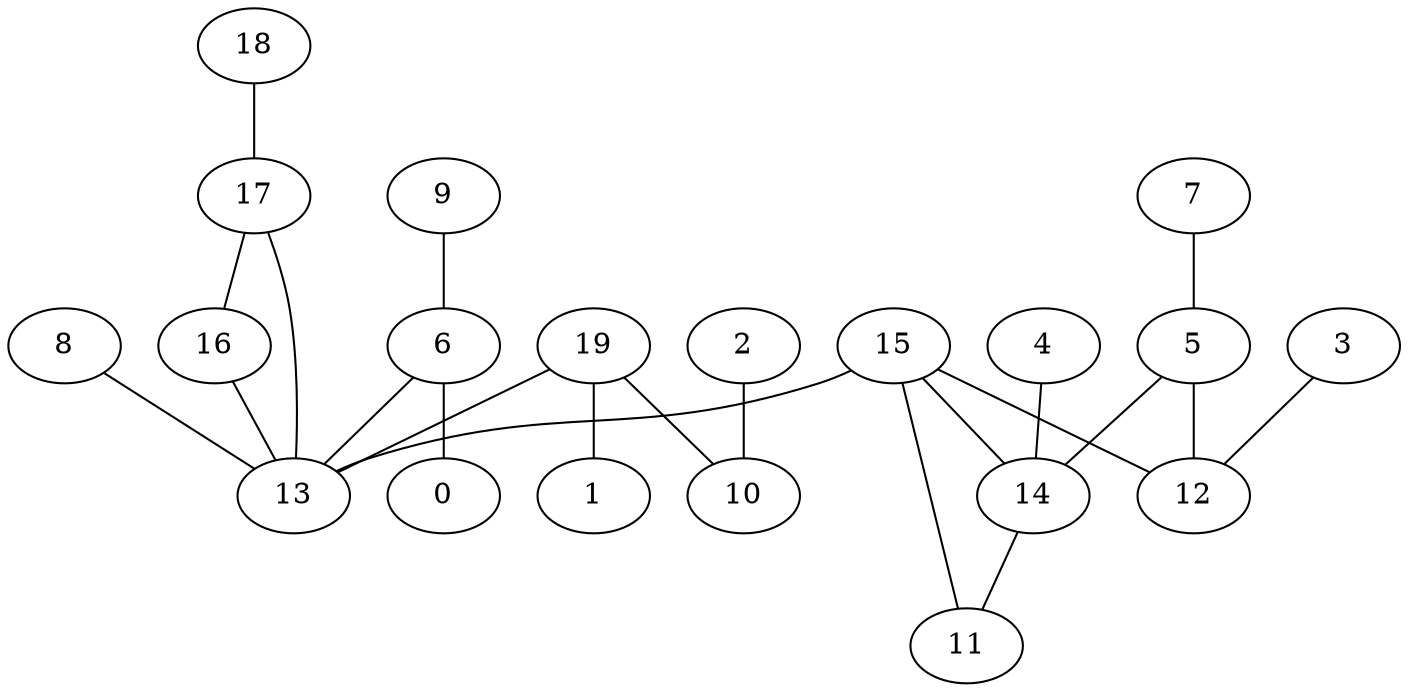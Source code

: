 digraph GG_graph {

subgraph G_graph {
edge [color = black]
"8" -> "13" [dir = none]
"16" -> "13" [dir = none]
"3" -> "12" [dir = none]
"18" -> "17" [dir = none]
"15" -> "11" [dir = none]
"15" -> "12" [dir = none]
"15" -> "14" [dir = none]
"15" -> "13" [dir = none]
"2" -> "10" [dir = none]
"4" -> "14" [dir = none]
"19" -> "1" [dir = none]
"19" -> "10" [dir = none]
"19" -> "13" [dir = none]
"6" -> "0" [dir = none]
"6" -> "13" [dir = none]
"9" -> "6" [dir = none]
"7" -> "5" [dir = none]
"17" -> "13" [dir = none]
"5" -> "14" [dir = none]
"5" -> "12" [dir = none]
"14" -> "11" [dir = none]
"17" -> "16" [dir = none]
}

}
